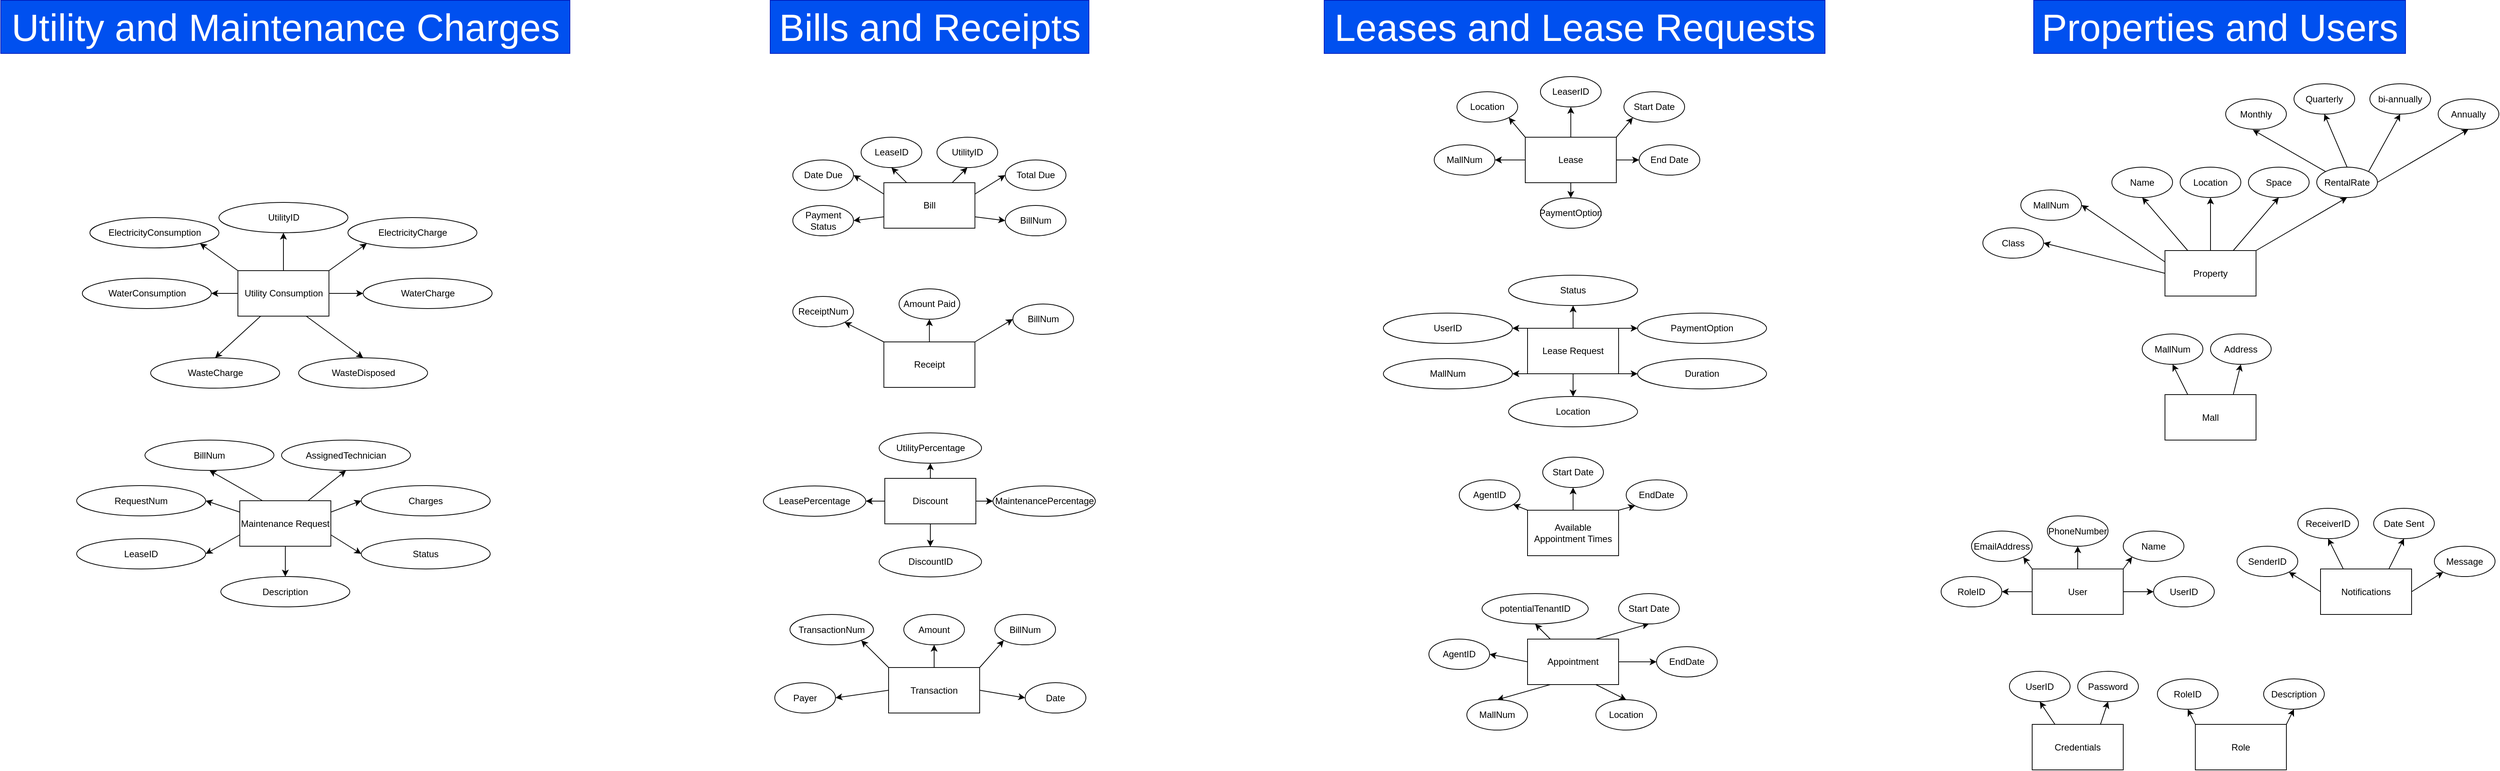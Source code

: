 <mxfile version="21.0.2" type="device"><diagram id="R2lEEEUBdFMjLlhIrx00" name="Page-1"><mxGraphModel dx="2580" dy="484" grid="1" gridSize="10" guides="1" tooltips="1" connect="1" arrows="1" fold="1" page="1" pageScale="1" pageWidth="850" pageHeight="1100" math="0" shadow="0" extFonts="Permanent Marker^https://fonts.googleapis.com/css?family=Permanent+Marker"><root><mxCell id="0"/><mxCell id="1" parent="0"/><mxCell id="6EH58I3_XAjh3CZvvOXK-24" value="" style="edgeStyle=orthogonalEdgeStyle;rounded=0;orthogonalLoop=1;jettySize=auto;html=1;" parent="1" source="6EH58I3_XAjh3CZvvOXK-1" target="6EH58I3_XAjh3CZvvOXK-23" edge="1"><mxGeometry relative="1" as="geometry"/></mxCell><mxCell id="6EH58I3_XAjh3CZvvOXK-26" style="edgeStyle=none;rounded=0;orthogonalLoop=1;jettySize=auto;html=1;exitX=0.25;exitY=0;exitDx=0;exitDy=0;entryX=0.5;entryY=1;entryDx=0;entryDy=0;" parent="1" source="6EH58I3_XAjh3CZvvOXK-1" target="6EH58I3_XAjh3CZvvOXK-27" edge="1"><mxGeometry relative="1" as="geometry"><mxPoint x="1183" y="277.5" as="targetPoint"/></mxGeometry></mxCell><mxCell id="6EH58I3_XAjh3CZvvOXK-28" style="edgeStyle=none;rounded=0;orthogonalLoop=1;jettySize=auto;html=1;exitX=0.75;exitY=0;exitDx=0;exitDy=0;entryX=0.5;entryY=1;entryDx=0;entryDy=0;" parent="1" source="6EH58I3_XAjh3CZvvOXK-1" target="6EH58I3_XAjh3CZvvOXK-29" edge="1"><mxGeometry relative="1" as="geometry"><mxPoint x="1343" y="277.5" as="targetPoint"/></mxGeometry></mxCell><mxCell id="6EH58I3_XAjh3CZvvOXK-30" style="edgeStyle=none;rounded=0;orthogonalLoop=1;jettySize=auto;html=1;exitX=1;exitY=0;exitDx=0;exitDy=0;entryX=0.5;entryY=1;entryDx=0;entryDy=0;" parent="1" source="6EH58I3_XAjh3CZvvOXK-1" target="6EH58I3_XAjh3CZvvOXK-31" edge="1"><mxGeometry relative="1" as="geometry"><mxPoint x="1423" y="287.5" as="targetPoint"/></mxGeometry></mxCell><mxCell id="6EH58I3_XAjh3CZvvOXK-35" style="edgeStyle=none;rounded=0;orthogonalLoop=1;jettySize=auto;html=1;exitX=0;exitY=0.25;exitDx=0;exitDy=0;entryX=1;entryY=0.5;entryDx=0;entryDy=0;" parent="1" source="6EH58I3_XAjh3CZvvOXK-1" target="6EH58I3_XAjh3CZvvOXK-36" edge="1"><mxGeometry relative="1" as="geometry"><mxPoint x="1073" y="327.5" as="targetPoint"/></mxGeometry></mxCell><mxCell id="6EH58I3_XAjh3CZvvOXK-61" style="edgeStyle=none;rounded=0;orthogonalLoop=1;jettySize=auto;html=1;exitX=0;exitY=0.5;exitDx=0;exitDy=0;entryX=1;entryY=0.5;entryDx=0;entryDy=0;" parent="1" source="6EH58I3_XAjh3CZvvOXK-1" target="6EH58I3_XAjh3CZvvOXK-62" edge="1"><mxGeometry relative="1" as="geometry"><mxPoint x="1053" y="377.065" as="targetPoint"/></mxGeometry></mxCell><mxCell id="6EH58I3_XAjh3CZvvOXK-1" value="Property" style="rounded=0;whiteSpace=wrap;html=1;" parent="1" vertex="1"><mxGeometry x="1203" y="347.5" width="120" height="60" as="geometry"/></mxCell><mxCell id="6EH58I3_XAjh3CZvvOXK-51" style="edgeStyle=none;rounded=0;orthogonalLoop=1;jettySize=auto;html=1;exitX=0;exitY=0.5;exitDx=0;exitDy=0;entryX=1;entryY=0.5;entryDx=0;entryDy=0;" parent="1" source="6EH58I3_XAjh3CZvvOXK-2" target="6EH58I3_XAjh3CZvvOXK-50" edge="1"><mxGeometry relative="1" as="geometry"/></mxCell><mxCell id="6EH58I3_XAjh3CZvvOXK-52" style="edgeStyle=none;rounded=0;orthogonalLoop=1;jettySize=auto;html=1;exitX=0;exitY=0;exitDx=0;exitDy=0;entryX=1;entryY=1;entryDx=0;entryDy=0;" parent="1" source="6EH58I3_XAjh3CZvvOXK-2" target="6EH58I3_XAjh3CZvvOXK-46" edge="1"><mxGeometry relative="1" as="geometry"/></mxCell><mxCell id="6EH58I3_XAjh3CZvvOXK-53" style="edgeStyle=none;rounded=0;orthogonalLoop=1;jettySize=auto;html=1;exitX=0.5;exitY=0;exitDx=0;exitDy=0;entryX=0.5;entryY=1;entryDx=0;entryDy=0;" parent="1" source="6EH58I3_XAjh3CZvvOXK-2" target="6EH58I3_XAjh3CZvvOXK-47" edge="1"><mxGeometry relative="1" as="geometry"/></mxCell><mxCell id="6EH58I3_XAjh3CZvvOXK-54" style="edgeStyle=none;rounded=0;orthogonalLoop=1;jettySize=auto;html=1;exitX=1;exitY=0;exitDx=0;exitDy=0;entryX=0;entryY=1;entryDx=0;entryDy=0;" parent="1" source="6EH58I3_XAjh3CZvvOXK-2" target="6EH58I3_XAjh3CZvvOXK-49" edge="1"><mxGeometry relative="1" as="geometry"/></mxCell><mxCell id="6EH58I3_XAjh3CZvvOXK-55" style="edgeStyle=none;rounded=0;orthogonalLoop=1;jettySize=auto;html=1;exitX=1;exitY=0.5;exitDx=0;exitDy=0;entryX=0;entryY=0.5;entryDx=0;entryDy=0;" parent="1" source="6EH58I3_XAjh3CZvvOXK-2" target="6EH58I3_XAjh3CZvvOXK-48" edge="1"><mxGeometry relative="1" as="geometry"/></mxCell><mxCell id="6EH58I3_XAjh3CZvvOXK-2" value="Transaction" style="rounded=0;whiteSpace=wrap;html=1;" parent="1" vertex="1"><mxGeometry x="-479" y="897.5" width="120" height="60" as="geometry"/></mxCell><mxCell id="110" style="edgeStyle=none;html=1;exitX=0.25;exitY=0;exitDx=0;exitDy=0;entryX=0.5;entryY=1;entryDx=0;entryDy=0;" parent="1" source="6EH58I3_XAjh3CZvvOXK-3" target="101" edge="1"><mxGeometry relative="1" as="geometry"/></mxCell><mxCell id="111" style="edgeStyle=none;html=1;exitX=0.75;exitY=0;exitDx=0;exitDy=0;entryX=0.5;entryY=1;entryDx=0;entryDy=0;" parent="1" source="6EH58I3_XAjh3CZvvOXK-3" target="104" edge="1"><mxGeometry relative="1" as="geometry"/></mxCell><mxCell id="112" style="edgeStyle=none;html=1;exitX=1;exitY=0.5;exitDx=0;exitDy=0;entryX=0;entryY=0.5;entryDx=0;entryDy=0;" parent="1" source="6EH58I3_XAjh3CZvvOXK-3" target="105" edge="1"><mxGeometry relative="1" as="geometry"/></mxCell><mxCell id="113" style="edgeStyle=none;html=1;exitX=0.75;exitY=1;exitDx=0;exitDy=0;entryX=0.5;entryY=0;entryDx=0;entryDy=0;" parent="1" source="6EH58I3_XAjh3CZvvOXK-3" target="108" edge="1"><mxGeometry relative="1" as="geometry"/></mxCell><mxCell id="114" style="edgeStyle=none;html=1;exitX=0.25;exitY=1;exitDx=0;exitDy=0;entryX=0.5;entryY=0;entryDx=0;entryDy=0;" parent="1" source="6EH58I3_XAjh3CZvvOXK-3" target="107" edge="1"><mxGeometry relative="1" as="geometry"/></mxCell><mxCell id="115" style="edgeStyle=none;html=1;exitX=0;exitY=0.5;exitDx=0;exitDy=0;entryX=1;entryY=0.5;entryDx=0;entryDy=0;" parent="1" source="6EH58I3_XAjh3CZvvOXK-3" target="99" edge="1"><mxGeometry relative="1" as="geometry"/></mxCell><mxCell id="6EH58I3_XAjh3CZvvOXK-3" value="Appointment" style="rounded=0;whiteSpace=wrap;html=1;" parent="1" vertex="1"><mxGeometry x="363" y="860" width="120" height="60" as="geometry"/></mxCell><mxCell id="163" style="edgeStyle=none;html=1;exitX=0.5;exitY=0;exitDx=0;exitDy=0;entryX=0.5;entryY=1;entryDx=0;entryDy=0;" parent="1" source="6EH58I3_XAjh3CZvvOXK-4" target="160" edge="1"><mxGeometry relative="1" as="geometry"/></mxCell><mxCell id="164" style="edgeStyle=none;html=1;exitX=1;exitY=0;exitDx=0;exitDy=0;entryX=0;entryY=0.5;entryDx=0;entryDy=0;" parent="1" source="6EH58I3_XAjh3CZvvOXK-4" target="158" edge="1"><mxGeometry relative="1" as="geometry"/></mxCell><mxCell id="165" style="edgeStyle=none;html=1;exitX=1;exitY=1;exitDx=0;exitDy=0;entryX=0;entryY=0.5;entryDx=0;entryDy=0;" parent="1" source="6EH58I3_XAjh3CZvvOXK-4" target="159" edge="1"><mxGeometry relative="1" as="geometry"/></mxCell><mxCell id="166" style="edgeStyle=none;html=1;exitX=0;exitY=0;exitDx=0;exitDy=0;entryX=1;entryY=0.5;entryDx=0;entryDy=0;" parent="1" source="6EH58I3_XAjh3CZvvOXK-4" target="155" edge="1"><mxGeometry relative="1" as="geometry"/></mxCell><mxCell id="167" style="edgeStyle=none;html=1;exitX=0;exitY=1;exitDx=0;exitDy=0;entryX=1;entryY=0.5;entryDx=0;entryDy=0;" parent="1" source="6EH58I3_XAjh3CZvvOXK-4" target="156" edge="1"><mxGeometry relative="1" as="geometry"/></mxCell><mxCell id="lEBT6EB-sWjzGuSfx5_Z-167" style="edgeStyle=orthogonalEdgeStyle;rounded=0;orthogonalLoop=1;jettySize=auto;html=1;exitX=0.5;exitY=1;exitDx=0;exitDy=0;entryX=0.5;entryY=0;entryDx=0;entryDy=0;" edge="1" parent="1" source="6EH58I3_XAjh3CZvvOXK-4" target="157"><mxGeometry relative="1" as="geometry"/></mxCell><mxCell id="6EH58I3_XAjh3CZvvOXK-4" value="Lease Request" style="rounded=0;whiteSpace=wrap;html=1;" parent="1" vertex="1"><mxGeometry x="363" y="450" width="120" height="60" as="geometry"/></mxCell><mxCell id="2" style="edgeStyle=none;html=1;exitX=0.25;exitY=0;exitDx=0;exitDy=0;entryX=0.5;entryY=1;entryDx=0;entryDy=0;" parent="1" source="6EH58I3_XAjh3CZvvOXK-5" target="6EH58I3_XAjh3CZvvOXK-58" edge="1"><mxGeometry relative="1" as="geometry"/></mxCell><mxCell id="3" style="edgeStyle=none;html=1;exitX=0.75;exitY=0;exitDx=0;exitDy=0;entryX=0.5;entryY=1;entryDx=0;entryDy=0;" parent="1" source="6EH58I3_XAjh3CZvvOXK-5" target="6EH58I3_XAjh3CZvvOXK-59" edge="1"><mxGeometry relative="1" as="geometry"/></mxCell><mxCell id="4" style="edgeStyle=none;html=1;exitX=1;exitY=0.25;exitDx=0;exitDy=0;entryX=0;entryY=0.5;entryDx=0;entryDy=0;" parent="1" source="6EH58I3_XAjh3CZvvOXK-5" target="6EH58I3_XAjh3CZvvOXK-60" edge="1"><mxGeometry relative="1" as="geometry"/></mxCell><mxCell id="5" style="edgeStyle=none;html=1;exitX=0;exitY=0.75;exitDx=0;exitDy=0;entryX=1;entryY=0.5;entryDx=0;entryDy=0;" parent="1" source="6EH58I3_XAjh3CZvvOXK-5" target="6EH58I3_XAjh3CZvvOXK-63" edge="1"><mxGeometry relative="1" as="geometry"/></mxCell><mxCell id="6" style="edgeStyle=none;html=1;exitX=0;exitY=0.25;exitDx=0;exitDy=0;entryX=1;entryY=0.5;entryDx=0;entryDy=0;" parent="1" source="6EH58I3_XAjh3CZvvOXK-5" target="6EH58I3_XAjh3CZvvOXK-56" edge="1"><mxGeometry relative="1" as="geometry"/></mxCell><mxCell id="8" style="edgeStyle=none;html=1;exitX=1;exitY=0.75;exitDx=0;exitDy=0;entryX=0;entryY=0.5;entryDx=0;entryDy=0;" parent="1" source="6EH58I3_XAjh3CZvvOXK-5" target="7" edge="1"><mxGeometry relative="1" as="geometry"/></mxCell><mxCell id="6EH58I3_XAjh3CZvvOXK-5" value="Bill" style="rounded=0;whiteSpace=wrap;html=1;" parent="1" vertex="1"><mxGeometry x="-485.25" y="258" width="120" height="60" as="geometry"/></mxCell><mxCell id="9" style="edgeStyle=none;html=1;exitX=0;exitY=0;exitDx=0;exitDy=0;entryX=1;entryY=1;entryDx=0;entryDy=0;" parent="1" source="6EH58I3_XAjh3CZvvOXK-6" target="10" edge="1"><mxGeometry relative="1" as="geometry"><mxPoint x="-525.25" y="438" as="targetPoint"/></mxGeometry></mxCell><mxCell id="11" style="edgeStyle=none;html=1;exitX=1;exitY=0;exitDx=0;exitDy=0;entryX=0;entryY=0.5;entryDx=0;entryDy=0;" parent="1" source="6EH58I3_XAjh3CZvvOXK-6" target="12" edge="1"><mxGeometry relative="1" as="geometry"><mxPoint x="-325.25" y="438" as="targetPoint"/></mxGeometry></mxCell><mxCell id="14" style="edgeStyle=none;html=1;exitX=0.5;exitY=0;exitDx=0;exitDy=0;entryX=0.5;entryY=1;entryDx=0;entryDy=0;" parent="1" source="6EH58I3_XAjh3CZvvOXK-6" target="13" edge="1"><mxGeometry relative="1" as="geometry"/></mxCell><mxCell id="6EH58I3_XAjh3CZvvOXK-6" value="Receipt" style="rounded=0;whiteSpace=wrap;html=1;" parent="1" vertex="1"><mxGeometry x="-485.25" y="468" width="120" height="60" as="geometry"/></mxCell><mxCell id="78" style="edgeStyle=none;html=1;exitX=0.5;exitY=0;exitDx=0;exitDy=0;entryX=0.5;entryY=1;entryDx=0;entryDy=0;" parent="1" source="6EH58I3_XAjh3CZvvOXK-7" target="71" edge="1"><mxGeometry relative="1" as="geometry"/></mxCell><mxCell id="79" style="edgeStyle=none;html=1;exitX=1;exitY=0;exitDx=0;exitDy=0;entryX=0;entryY=1;entryDx=0;entryDy=0;" parent="1" source="6EH58I3_XAjh3CZvvOXK-7" target="76" edge="1"><mxGeometry relative="1" as="geometry"/></mxCell><mxCell id="80" style="edgeStyle=none;html=1;exitX=1;exitY=0.5;exitDx=0;exitDy=0;entryX=0;entryY=0.5;entryDx=0;entryDy=0;" parent="1" source="6EH58I3_XAjh3CZvvOXK-7" target="77" edge="1"><mxGeometry relative="1" as="geometry"/></mxCell><mxCell id="81" style="edgeStyle=none;html=1;exitX=0;exitY=0.5;exitDx=0;exitDy=0;entryX=1;entryY=0.5;entryDx=0;entryDy=0;" parent="1" source="6EH58I3_XAjh3CZvvOXK-7" target="73" edge="1"><mxGeometry relative="1" as="geometry"/></mxCell><mxCell id="82" style="edgeStyle=none;html=1;exitX=0;exitY=0;exitDx=0;exitDy=0;entryX=1;entryY=1;entryDx=0;entryDy=0;" parent="1" source="6EH58I3_XAjh3CZvvOXK-7" target="74" edge="1"><mxGeometry relative="1" as="geometry"/></mxCell><mxCell id="118" style="edgeStyle=none;html=1;exitX=0.5;exitY=1;exitDx=0;exitDy=0;entryX=0.5;entryY=0;entryDx=0;entryDy=0;" parent="1" source="6EH58I3_XAjh3CZvvOXK-7" target="117" edge="1"><mxGeometry relative="1" as="geometry"/></mxCell><mxCell id="6EH58I3_XAjh3CZvvOXK-7" value="Lease" style="rounded=0;whiteSpace=wrap;html=1;" parent="1" vertex="1"><mxGeometry x="360" y="198" width="120" height="60" as="geometry"/></mxCell><mxCell id="87" style="edgeStyle=none;html=1;exitX=0.75;exitY=0;exitDx=0;exitDy=0;entryX=0.5;entryY=1;entryDx=0;entryDy=0;" parent="1" source="6EH58I3_XAjh3CZvvOXK-8" target="85" edge="1"><mxGeometry relative="1" as="geometry"/></mxCell><mxCell id="88" style="edgeStyle=none;html=1;exitX=0.25;exitY=0;exitDx=0;exitDy=0;entryX=0.5;entryY=1;entryDx=0;entryDy=0;" parent="1" source="6EH58I3_XAjh3CZvvOXK-8" target="84" edge="1"><mxGeometry relative="1" as="geometry"/></mxCell><mxCell id="89" style="edgeStyle=none;html=1;exitX=0;exitY=0.5;exitDx=0;exitDy=0;entryX=1;entryY=1;entryDx=0;entryDy=0;" parent="1" source="6EH58I3_XAjh3CZvvOXK-8" target="83" edge="1"><mxGeometry relative="1" as="geometry"/></mxCell><mxCell id="90" style="edgeStyle=none;html=1;exitX=1;exitY=0.5;exitDx=0;exitDy=0;entryX=0;entryY=1;entryDx=0;entryDy=0;" parent="1" source="6EH58I3_XAjh3CZvvOXK-8" target="86" edge="1"><mxGeometry relative="1" as="geometry"/></mxCell><mxCell id="6EH58I3_XAjh3CZvvOXK-8" value="Notifications" style="rounded=0;whiteSpace=wrap;html=1;" parent="1" vertex="1"><mxGeometry x="1408" y="767.5" width="120" height="60" as="geometry"/></mxCell><mxCell id="58" style="edgeStyle=none;html=1;exitX=0.5;exitY=0;exitDx=0;exitDy=0;entryX=0.5;entryY=1;entryDx=0;entryDy=0;" parent="1" source="6EH58I3_XAjh3CZvvOXK-10" target="54" edge="1"><mxGeometry relative="1" as="geometry"/></mxCell><mxCell id="59" style="edgeStyle=none;html=1;exitX=0;exitY=0.5;exitDx=0;exitDy=0;entryX=1;entryY=0.5;entryDx=0;entryDy=0;" parent="1" source="6EH58I3_XAjh3CZvvOXK-10" target="53" edge="1"><mxGeometry relative="1" as="geometry"/></mxCell><mxCell id="60" style="edgeStyle=none;html=1;exitX=1;exitY=0.5;exitDx=0;exitDy=0;entryX=0;entryY=0.5;entryDx=0;entryDy=0;" parent="1" source="6EH58I3_XAjh3CZvvOXK-10" target="57" edge="1"><mxGeometry relative="1" as="geometry"/></mxCell><mxCell id="64" style="edgeStyle=none;html=1;exitX=0.5;exitY=1;exitDx=0;exitDy=0;entryX=0.5;entryY=0;entryDx=0;entryDy=0;" parent="1" source="6EH58I3_XAjh3CZvvOXK-10" target="63" edge="1"><mxGeometry relative="1" as="geometry"/></mxCell><mxCell id="6EH58I3_XAjh3CZvvOXK-10" value="Discount" style="rounded=0;whiteSpace=wrap;html=1;" parent="1" vertex="1"><mxGeometry x="-484" y="648" width="120" height="60" as="geometry"/></mxCell><mxCell id="129" style="edgeStyle=none;html=1;exitX=1;exitY=0;exitDx=0;exitDy=0;entryX=0;entryY=1;entryDx=0;entryDy=0;" parent="1" source="6EH58I3_XAjh3CZvvOXK-12" target="121" edge="1"><mxGeometry relative="1" as="geometry"/></mxCell><mxCell id="130" style="edgeStyle=none;html=1;exitX=0.5;exitY=0;exitDx=0;exitDy=0;entryX=0.5;entryY=1;entryDx=0;entryDy=0;" parent="1" source="6EH58I3_XAjh3CZvvOXK-12" target="126" edge="1"><mxGeometry relative="1" as="geometry"/></mxCell><mxCell id="131" style="edgeStyle=none;html=1;exitX=0;exitY=0;exitDx=0;exitDy=0;entryX=1;entryY=1;entryDx=0;entryDy=0;" parent="1" source="6EH58I3_XAjh3CZvvOXK-12" target="119" edge="1"><mxGeometry relative="1" as="geometry"/></mxCell><mxCell id="132" style="edgeStyle=none;html=1;exitX=0;exitY=0.5;exitDx=0;exitDy=0;entryX=1;entryY=0.5;entryDx=0;entryDy=0;" parent="1" source="6EH58I3_XAjh3CZvvOXK-12" target="122" edge="1"><mxGeometry relative="1" as="geometry"/></mxCell><mxCell id="133" style="edgeStyle=none;html=1;exitX=1;exitY=0.5;exitDx=0;exitDy=0;entryX=0;entryY=0.5;entryDx=0;entryDy=0;" parent="1" source="6EH58I3_XAjh3CZvvOXK-12" target="123" edge="1"><mxGeometry relative="1" as="geometry"/></mxCell><mxCell id="136" style="edgeStyle=none;html=1;exitX=0.75;exitY=1;exitDx=0;exitDy=0;entryX=0.5;entryY=0;entryDx=0;entryDy=0;" parent="1" source="6EH58I3_XAjh3CZvvOXK-12" target="124" edge="1"><mxGeometry relative="1" as="geometry"><mxPoint x="-1271.5" y="489" as="targetPoint"/></mxGeometry></mxCell><mxCell id="137" style="edgeStyle=none;html=1;exitX=0.25;exitY=1;exitDx=0;exitDy=0;entryX=0.5;entryY=0;entryDx=0;entryDy=0;" parent="1" source="6EH58I3_XAjh3CZvvOXK-12" target="125" edge="1"><mxGeometry relative="1" as="geometry"/></mxCell><mxCell id="6EH58I3_XAjh3CZvvOXK-12" value="Utility Consumption" style="rounded=0;whiteSpace=wrap;html=1;" parent="1" vertex="1"><mxGeometry x="-1336.5" y="374" width="120" height="60" as="geometry"/></mxCell><mxCell id="146" style="edgeStyle=none;html=1;exitX=0.75;exitY=0;exitDx=0;exitDy=0;entryX=0.5;entryY=1;entryDx=0;entryDy=0;" parent="1" source="6EH58I3_XAjh3CZvvOXK-20" target="143" edge="1"><mxGeometry relative="1" as="geometry"/></mxCell><mxCell id="147" style="edgeStyle=none;html=1;exitX=0.25;exitY=0;exitDx=0;exitDy=0;entryX=0.5;entryY=1;entryDx=0;entryDy=0;" parent="1" source="6EH58I3_XAjh3CZvvOXK-20" target="134" edge="1"><mxGeometry relative="1" as="geometry"/></mxCell><mxCell id="148" style="edgeStyle=none;html=1;exitX=0;exitY=0.25;exitDx=0;exitDy=0;entryX=1;entryY=0.5;entryDx=0;entryDy=0;" parent="1" source="6EH58I3_XAjh3CZvvOXK-20" target="135" edge="1"><mxGeometry relative="1" as="geometry"/></mxCell><mxCell id="149" style="edgeStyle=none;html=1;exitX=0;exitY=0.75;exitDx=0;exitDy=0;entryX=1;entryY=0.5;entryDx=0;entryDy=0;" parent="1" source="6EH58I3_XAjh3CZvvOXK-20" target="139" edge="1"><mxGeometry relative="1" as="geometry"/></mxCell><mxCell id="150" style="edgeStyle=none;html=1;exitX=1;exitY=0.25;exitDx=0;exitDy=0;entryX=0;entryY=0.5;entryDx=0;entryDy=0;" parent="1" source="6EH58I3_XAjh3CZvvOXK-20" target="144" edge="1"><mxGeometry relative="1" as="geometry"/></mxCell><mxCell id="151" style="edgeStyle=none;html=1;exitX=1;exitY=0.75;exitDx=0;exitDy=0;entryX=0;entryY=0.5;entryDx=0;entryDy=0;" parent="1" source="6EH58I3_XAjh3CZvvOXK-20" target="142" edge="1"><mxGeometry relative="1" as="geometry"/></mxCell><mxCell id="152" style="edgeStyle=none;html=1;exitX=0.5;exitY=1;exitDx=0;exitDy=0;entryX=0.5;entryY=0;entryDx=0;entryDy=0;" parent="1" source="6EH58I3_XAjh3CZvvOXK-20" target="141" edge="1"><mxGeometry relative="1" as="geometry"/></mxCell><mxCell id="6EH58I3_XAjh3CZvvOXK-20" value="Maintenance Request" style="rounded=0;whiteSpace=wrap;html=1;" parent="1" vertex="1"><mxGeometry x="-1334" y="677.5" width="120" height="60" as="geometry"/></mxCell><mxCell id="17" style="edgeStyle=none;html=1;exitX=0.25;exitY=0;exitDx=0;exitDy=0;entryX=0.5;entryY=1;entryDx=0;entryDy=0;" parent="1" source="6EH58I3_XAjh3CZvvOXK-22" target="15" edge="1"><mxGeometry relative="1" as="geometry"/></mxCell><mxCell id="18" style="edgeStyle=none;html=1;exitX=0.75;exitY=0;exitDx=0;exitDy=0;entryX=0.5;entryY=1;entryDx=0;entryDy=0;" parent="1" source="6EH58I3_XAjh3CZvvOXK-22" target="16" edge="1"><mxGeometry relative="1" as="geometry"/></mxCell><mxCell id="6EH58I3_XAjh3CZvvOXK-22" value="Mall" style="whiteSpace=wrap;html=1;" parent="1" vertex="1"><mxGeometry x="1203" y="537.5" width="120" height="60" as="geometry"/></mxCell><mxCell id="6EH58I3_XAjh3CZvvOXK-23" value="Location" style="ellipse;whiteSpace=wrap;html=1;rounded=0;" parent="1" vertex="1"><mxGeometry x="1223" y="237.5" width="80" height="40" as="geometry"/></mxCell><mxCell id="6EH58I3_XAjh3CZvvOXK-27" value="Name" style="ellipse;whiteSpace=wrap;html=1;rounded=0;" parent="1" vertex="1"><mxGeometry x="1133" y="237.5" width="80" height="40" as="geometry"/></mxCell><mxCell id="6EH58I3_XAjh3CZvvOXK-29" value="Space" style="ellipse;whiteSpace=wrap;html=1;rounded=0;" parent="1" vertex="1"><mxGeometry x="1313" y="237.5" width="80" height="40" as="geometry"/></mxCell><mxCell id="6EH58I3_XAjh3CZvvOXK-37" style="edgeStyle=none;rounded=0;orthogonalLoop=1;jettySize=auto;html=1;exitX=0;exitY=0;exitDx=0;exitDy=0;entryX=0.447;entryY=1.02;entryDx=0;entryDy=0;entryPerimeter=0;" parent="1" source="6EH58I3_XAjh3CZvvOXK-31" target="6EH58I3_XAjh3CZvvOXK-38" edge="1"><mxGeometry relative="1" as="geometry"><mxPoint x="1373" y="187.5" as="targetPoint"/></mxGeometry></mxCell><mxCell id="6EH58I3_XAjh3CZvvOXK-39" style="edgeStyle=none;rounded=0;orthogonalLoop=1;jettySize=auto;html=1;exitX=0.5;exitY=0;exitDx=0;exitDy=0;entryX=0.5;entryY=1;entryDx=0;entryDy=0;" parent="1" source="6EH58I3_XAjh3CZvvOXK-31" target="6EH58I3_XAjh3CZvvOXK-40" edge="1"><mxGeometry relative="1" as="geometry"><mxPoint x="1443.037" y="177.5" as="targetPoint"/></mxGeometry></mxCell><mxCell id="6EH58I3_XAjh3CZvvOXK-41" style="edgeStyle=none;rounded=0;orthogonalLoop=1;jettySize=auto;html=1;exitX=1;exitY=0;exitDx=0;exitDy=0;entryX=0.5;entryY=1;entryDx=0;entryDy=0;" parent="1" source="6EH58I3_XAjh3CZvvOXK-31" target="6EH58I3_XAjh3CZvvOXK-43" edge="1"><mxGeometry relative="1" as="geometry"><mxPoint x="1523" y="177.5" as="targetPoint"/></mxGeometry></mxCell><mxCell id="6EH58I3_XAjh3CZvvOXK-45" style="edgeStyle=none;rounded=0;orthogonalLoop=1;jettySize=auto;html=1;exitX=1;exitY=0.5;exitDx=0;exitDy=0;entryX=0.5;entryY=1;entryDx=0;entryDy=0;" parent="1" source="6EH58I3_XAjh3CZvvOXK-31" target="6EH58I3_XAjh3CZvvOXK-44" edge="1"><mxGeometry relative="1" as="geometry"/></mxCell><mxCell id="6EH58I3_XAjh3CZvvOXK-31" value="RentalRate" style="ellipse;whiteSpace=wrap;html=1;rounded=0;" parent="1" vertex="1"><mxGeometry x="1403" y="237.5" width="80" height="40" as="geometry"/></mxCell><mxCell id="6EH58I3_XAjh3CZvvOXK-36" value="MallNum" style="ellipse;whiteSpace=wrap;html=1;rounded=0;" parent="1" vertex="1"><mxGeometry x="1013" y="267.5" width="80" height="40" as="geometry"/></mxCell><mxCell id="6EH58I3_XAjh3CZvvOXK-38" value="Monthly" style="ellipse;whiteSpace=wrap;html=1;rounded=0;" parent="1" vertex="1"><mxGeometry x="1283" y="147.5" width="80" height="40" as="geometry"/></mxCell><mxCell id="6EH58I3_XAjh3CZvvOXK-40" value="Quarterly" style="ellipse;whiteSpace=wrap;html=1;rounded=0;" parent="1" vertex="1"><mxGeometry x="1373" y="127.5" width="80" height="40" as="geometry"/></mxCell><mxCell id="6EH58I3_XAjh3CZvvOXK-43" value="bi-annually" style="ellipse;whiteSpace=wrap;html=1;rounded=0;" parent="1" vertex="1"><mxGeometry x="1473" y="127.5" width="80" height="40" as="geometry"/></mxCell><mxCell id="6EH58I3_XAjh3CZvvOXK-44" value="Annually" style="ellipse;whiteSpace=wrap;html=1;rounded=0;" parent="1" vertex="1"><mxGeometry x="1563" y="147.5" width="80" height="40" as="geometry"/></mxCell><mxCell id="6EH58I3_XAjh3CZvvOXK-46" value="TransactionNum" style="ellipse;whiteSpace=wrap;html=1;rounded=0;" parent="1" vertex="1"><mxGeometry x="-609" y="827.5" width="110" height="40" as="geometry"/></mxCell><mxCell id="6EH58I3_XAjh3CZvvOXK-47" value="Amount" style="ellipse;whiteSpace=wrap;html=1;rounded=0;" parent="1" vertex="1"><mxGeometry x="-459" y="827.5" width="80" height="40" as="geometry"/></mxCell><mxCell id="6EH58I3_XAjh3CZvvOXK-48" value="Date" style="ellipse;whiteSpace=wrap;html=1;rounded=0;" parent="1" vertex="1"><mxGeometry x="-299" y="917.5" width="80" height="40" as="geometry"/></mxCell><mxCell id="6EH58I3_XAjh3CZvvOXK-49" value="BillNum" style="ellipse;whiteSpace=wrap;html=1;rounded=0;" parent="1" vertex="1"><mxGeometry x="-339" y="827.5" width="80" height="40" as="geometry"/></mxCell><mxCell id="6EH58I3_XAjh3CZvvOXK-50" value="Payer" style="ellipse;whiteSpace=wrap;html=1;rounded=0;" parent="1" vertex="1"><mxGeometry x="-629" y="917.5" width="80" height="40" as="geometry"/></mxCell><mxCell id="6EH58I3_XAjh3CZvvOXK-56" value="Date Due" style="ellipse;whiteSpace=wrap;html=1;rounded=0;" parent="1" vertex="1"><mxGeometry x="-605.25" y="228" width="80" height="40" as="geometry"/></mxCell><mxCell id="6EH58I3_XAjh3CZvvOXK-58" value="LeaseID" style="ellipse;whiteSpace=wrap;html=1;rounded=0;" parent="1" vertex="1"><mxGeometry x="-515.25" y="198" width="80" height="40" as="geometry"/></mxCell><mxCell id="6EH58I3_XAjh3CZvvOXK-59" value="UtilityID" style="ellipse;whiteSpace=wrap;html=1;rounded=0;" parent="1" vertex="1"><mxGeometry x="-415.25" y="198" width="80" height="40" as="geometry"/></mxCell><mxCell id="6EH58I3_XAjh3CZvvOXK-60" value="Total Due" style="ellipse;whiteSpace=wrap;html=1;rounded=0;" parent="1" vertex="1"><mxGeometry x="-325.25" y="228" width="80" height="40" as="geometry"/></mxCell><mxCell id="6EH58I3_XAjh3CZvvOXK-62" value="Class" style="ellipse;whiteSpace=wrap;html=1;rounded=0;" parent="1" vertex="1"><mxGeometry x="963" y="317.5" width="80" height="40" as="geometry"/></mxCell><mxCell id="6EH58I3_XAjh3CZvvOXK-63" value="Payment Status" style="ellipse;whiteSpace=wrap;html=1;rounded=0;" parent="1" vertex="1"><mxGeometry x="-605.25" y="288" width="80" height="40" as="geometry"/></mxCell><mxCell id="7" value="BillNum" style="ellipse;whiteSpace=wrap;html=1;rounded=0;" parent="1" vertex="1"><mxGeometry x="-325.25" y="288" width="80" height="40" as="geometry"/></mxCell><mxCell id="10" value="ReceiptNum" style="ellipse;whiteSpace=wrap;html=1;rounded=0;" parent="1" vertex="1"><mxGeometry x="-605.25" y="408" width="80" height="40" as="geometry"/></mxCell><mxCell id="12" value="BillNum" style="ellipse;whiteSpace=wrap;html=1;rounded=0;" parent="1" vertex="1"><mxGeometry x="-315.25" y="418" width="80" height="40" as="geometry"/></mxCell><mxCell id="13" value="Amount Paid" style="ellipse;whiteSpace=wrap;html=1;rounded=0;" parent="1" vertex="1"><mxGeometry x="-465.25" y="398" width="80" height="40" as="geometry"/></mxCell><mxCell id="15" value="MallNum" style="ellipse;whiteSpace=wrap;html=1;rounded=0;" parent="1" vertex="1"><mxGeometry x="1173" y="457.5" width="80" height="40" as="geometry"/></mxCell><mxCell id="16" value="Address" style="ellipse;whiteSpace=wrap;html=1;rounded=0;" parent="1" vertex="1"><mxGeometry x="1263" y="457.5" width="80" height="40" as="geometry"/></mxCell><mxCell id="95" style="edgeStyle=none;html=1;exitX=0.5;exitY=0;exitDx=0;exitDy=0;entryX=0.5;entryY=1;entryDx=0;entryDy=0;" parent="1" source="19" target="92" edge="1"><mxGeometry relative="1" as="geometry"/></mxCell><mxCell id="96" value="" style="edgeStyle=none;html=1;exitX=0;exitY=0;exitDx=0;exitDy=0;" parent="1" source="19" target="91" edge="1"><mxGeometry relative="1" as="geometry"/></mxCell><mxCell id="97" style="edgeStyle=none;html=1;entryX=0;entryY=1;entryDx=0;entryDy=0;exitX=1;exitY=0;exitDx=0;exitDy=0;" parent="1" source="19" target="94" edge="1"><mxGeometry relative="1" as="geometry"><mxPoint x="473" y="670" as="sourcePoint"/></mxGeometry></mxCell><mxCell id="19" value="Available Appointment Times" style="whiteSpace=wrap;html=1;" parent="1" vertex="1"><mxGeometry x="363" y="690" width="120" height="60" as="geometry"/></mxCell><mxCell id="51" style="edgeStyle=none;html=1;exitX=1;exitY=0;exitDx=0;exitDy=0;entryX=0.5;entryY=1;entryDx=0;entryDy=0;" parent="1" source="20" target="50" edge="1"><mxGeometry relative="1" as="geometry"/></mxCell><mxCell id="52" style="edgeStyle=none;html=1;exitX=0;exitY=0;exitDx=0;exitDy=0;entryX=0.5;entryY=1;entryDx=0;entryDy=0;" parent="1" source="20" target="49" edge="1"><mxGeometry relative="1" as="geometry"/></mxCell><mxCell id="20" value="Role" style="whiteSpace=wrap;html=1;" parent="1" vertex="1"><mxGeometry x="1243" y="972.5" width="120" height="60" as="geometry"/></mxCell><mxCell id="42" style="edgeStyle=none;html=1;exitX=0.5;exitY=0;exitDx=0;exitDy=0;entryX=0.5;entryY=1;entryDx=0;entryDy=0;" parent="1" source="29" target="35" edge="1"><mxGeometry relative="1" as="geometry"/></mxCell><mxCell id="43" style="edgeStyle=none;html=1;exitX=1;exitY=0;exitDx=0;exitDy=0;entryX=0;entryY=1;entryDx=0;entryDy=0;" parent="1" source="29" target="36" edge="1"><mxGeometry relative="1" as="geometry"/></mxCell><mxCell id="46" style="edgeStyle=none;html=1;exitX=0;exitY=0.5;exitDx=0;exitDy=0;entryX=1;entryY=0.5;entryDx=0;entryDy=0;" parent="1" source="29" target="33" edge="1"><mxGeometry relative="1" as="geometry"/></mxCell><mxCell id="47" style="edgeStyle=none;html=1;exitX=0;exitY=0;exitDx=0;exitDy=0;entryX=1;entryY=1;entryDx=0;entryDy=0;" parent="1" source="29" target="34" edge="1"><mxGeometry relative="1" as="geometry"/></mxCell><mxCell id="69" style="edgeStyle=none;html=1;exitX=1;exitY=0.5;exitDx=0;exitDy=0;entryX=0;entryY=0.5;entryDx=0;entryDy=0;" parent="1" source="29" target="70" edge="1"><mxGeometry relative="1" as="geometry"><mxPoint x="1188" y="797.25" as="targetPoint"/></mxGeometry></mxCell><mxCell id="29" value="User" style="whiteSpace=wrap;html=1;" parent="1" vertex="1"><mxGeometry x="1028" y="767.5" width="120" height="60" as="geometry"/></mxCell><mxCell id="33" value="RoleID" style="ellipse;whiteSpace=wrap;html=1;rounded=0;" parent="1" vertex="1"><mxGeometry x="908" y="777.5" width="80" height="40" as="geometry"/></mxCell><mxCell id="34" value="EmailAddress" style="ellipse;whiteSpace=wrap;html=1;rounded=0;" parent="1" vertex="1"><mxGeometry x="948" y="717.5" width="80" height="40" as="geometry"/></mxCell><mxCell id="35" value="PhoneNumber" style="ellipse;whiteSpace=wrap;html=1;rounded=0;" parent="1" vertex="1"><mxGeometry x="1048" y="697.5" width="80" height="40" as="geometry"/></mxCell><mxCell id="36" value="Name" style="ellipse;whiteSpace=wrap;html=1;rounded=0;" parent="1" vertex="1"><mxGeometry x="1148" y="717.5" width="80" height="40" as="geometry"/></mxCell><mxCell id="37" value="Password" style="ellipse;whiteSpace=wrap;html=1;rounded=0;" parent="1" vertex="1"><mxGeometry x="1088" y="902.5" width="80" height="40" as="geometry"/></mxCell><mxCell id="38" value="UserID" style="ellipse;whiteSpace=wrap;html=1;rounded=0;" parent="1" vertex="1"><mxGeometry x="998" y="902.5" width="80" height="40" as="geometry"/></mxCell><mxCell id="49" value="RoleID" style="ellipse;whiteSpace=wrap;html=1;rounded=0;" parent="1" vertex="1"><mxGeometry x="1193" y="912.5" width="80" height="40" as="geometry"/></mxCell><mxCell id="50" value="Description" style="ellipse;whiteSpace=wrap;html=1;rounded=0;" parent="1" vertex="1"><mxGeometry x="1333" y="912.5" width="80" height="40" as="geometry"/></mxCell><mxCell id="53" value="LeasePercentage" style="ellipse;whiteSpace=wrap;html=1;rounded=0;" parent="1" vertex="1"><mxGeometry x="-644" y="658" width="135" height="40" as="geometry"/></mxCell><mxCell id="54" value="UtilityPercentage" style="ellipse;whiteSpace=wrap;html=1;rounded=0;" parent="1" vertex="1"><mxGeometry x="-491.5" y="588" width="135" height="40" as="geometry"/></mxCell><mxCell id="57" value="MaintenancePercentage" style="ellipse;whiteSpace=wrap;html=1;rounded=0;" parent="1" vertex="1"><mxGeometry x="-341.5" y="658" width="135" height="40" as="geometry"/></mxCell><mxCell id="63" value="DiscountID" style="ellipse;whiteSpace=wrap;html=1;rounded=0;" parent="1" vertex="1"><mxGeometry x="-491.5" y="738" width="135" height="40" as="geometry"/></mxCell><mxCell id="67" style="edgeStyle=none;html=1;exitX=0.25;exitY=0;exitDx=0;exitDy=0;entryX=0.5;entryY=1;entryDx=0;entryDy=0;" parent="1" source="66" target="38" edge="1"><mxGeometry relative="1" as="geometry"/></mxCell><mxCell id="68" style="edgeStyle=none;html=1;exitX=0.75;exitY=0;exitDx=0;exitDy=0;entryX=0.5;entryY=1;entryDx=0;entryDy=0;" parent="1" source="66" target="37" edge="1"><mxGeometry relative="1" as="geometry"/></mxCell><mxCell id="66" value="Credentials" style="whiteSpace=wrap;html=1;" parent="1" vertex="1"><mxGeometry x="1028" y="972.5" width="120" height="60" as="geometry"/></mxCell><mxCell id="70" value="UserID" style="ellipse;whiteSpace=wrap;html=1;rounded=0;" parent="1" vertex="1"><mxGeometry x="1188" y="777.5" width="80" height="40" as="geometry"/></mxCell><mxCell id="71" value="LeaserID" style="ellipse;whiteSpace=wrap;html=1;rounded=0;" parent="1" vertex="1"><mxGeometry x="380" y="118" width="80" height="40" as="geometry"/></mxCell><mxCell id="73" value="MallNum" style="ellipse;whiteSpace=wrap;html=1;rounded=0;" parent="1" vertex="1"><mxGeometry x="240" y="208" width="80" height="40" as="geometry"/></mxCell><mxCell id="74" value="Location" style="ellipse;whiteSpace=wrap;html=1;rounded=0;" parent="1" vertex="1"><mxGeometry x="270" y="138" width="80" height="40" as="geometry"/></mxCell><mxCell id="76" value="Start Date" style="ellipse;whiteSpace=wrap;html=1;rounded=0;" parent="1" vertex="1"><mxGeometry x="490" y="138" width="80" height="40" as="geometry"/></mxCell><mxCell id="77" value="End Date" style="ellipse;whiteSpace=wrap;html=1;rounded=0;" parent="1" vertex="1"><mxGeometry x="510" y="208" width="80" height="40" as="geometry"/></mxCell><mxCell id="83" value="SenderID" style="ellipse;whiteSpace=wrap;html=1;rounded=0;" parent="1" vertex="1"><mxGeometry x="1298" y="737.5" width="80" height="40" as="geometry"/></mxCell><mxCell id="84" value="ReceiverID" style="ellipse;whiteSpace=wrap;html=1;rounded=0;" parent="1" vertex="1"><mxGeometry x="1378" y="687.5" width="80" height="40" as="geometry"/></mxCell><mxCell id="85" value="Date Sent" style="ellipse;whiteSpace=wrap;html=1;rounded=0;" parent="1" vertex="1"><mxGeometry x="1478" y="687.5" width="80" height="40" as="geometry"/></mxCell><mxCell id="86" value="Message" style="ellipse;whiteSpace=wrap;html=1;rounded=0;" parent="1" vertex="1"><mxGeometry x="1558" y="737.5" width="80" height="40" as="geometry"/></mxCell><mxCell id="91" value="AgentID" style="ellipse;whiteSpace=wrap;html=1;rounded=0;" parent="1" vertex="1"><mxGeometry x="273" y="650" width="80" height="40" as="geometry"/></mxCell><mxCell id="92" value="Start Date" style="ellipse;whiteSpace=wrap;html=1;rounded=0;" parent="1" vertex="1"><mxGeometry x="383" y="620" width="80" height="40" as="geometry"/></mxCell><mxCell id="94" value="EndDate" style="ellipse;whiteSpace=wrap;html=1;rounded=0;" parent="1" vertex="1"><mxGeometry x="493" y="650" width="80" height="40" as="geometry"/></mxCell><mxCell id="99" value="AgentID" style="ellipse;whiteSpace=wrap;html=1;rounded=0;" parent="1" vertex="1"><mxGeometry x="233" y="860" width="80" height="40" as="geometry"/></mxCell><mxCell id="101" value="potentialTenantID" style="ellipse;whiteSpace=wrap;html=1;rounded=0;" parent="1" vertex="1"><mxGeometry x="303" y="800" width="140" height="40" as="geometry"/></mxCell><mxCell id="104" value="Start Date" style="ellipse;whiteSpace=wrap;html=1;rounded=0;" parent="1" vertex="1"><mxGeometry x="483" y="800" width="80" height="40" as="geometry"/></mxCell><mxCell id="105" value="EndDate" style="ellipse;whiteSpace=wrap;html=1;rounded=0;" parent="1" vertex="1"><mxGeometry x="533" y="870" width="80" height="40" as="geometry"/></mxCell><mxCell id="107" value="MallNum" style="ellipse;whiteSpace=wrap;html=1;rounded=0;" parent="1" vertex="1"><mxGeometry x="283" y="940" width="80" height="40" as="geometry"/></mxCell><mxCell id="108" value="Location" style="ellipse;whiteSpace=wrap;html=1;rounded=0;" parent="1" vertex="1"><mxGeometry x="453" y="940" width="80" height="40" as="geometry"/></mxCell><mxCell id="117" value="PaymentOption" style="ellipse;whiteSpace=wrap;html=1;rounded=0;" parent="1" vertex="1"><mxGeometry x="380" y="278" width="80" height="40" as="geometry"/></mxCell><mxCell id="119" value="ElectricityConsumption" style="ellipse;whiteSpace=wrap;html=1;rounded=0;" parent="1" vertex="1"><mxGeometry x="-1531.5" y="304" width="170" height="40" as="geometry"/></mxCell><mxCell id="121" value="ElectricityCharge" style="ellipse;whiteSpace=wrap;html=1;rounded=0;" parent="1" vertex="1"><mxGeometry x="-1191.5" y="304" width="170" height="40" as="geometry"/></mxCell><mxCell id="122" value="WaterConsumption" style="ellipse;whiteSpace=wrap;html=1;rounded=0;" parent="1" vertex="1"><mxGeometry x="-1541.5" y="384" width="170" height="40" as="geometry"/></mxCell><mxCell id="123" value="WaterCharge" style="ellipse;whiteSpace=wrap;html=1;rounded=0;" parent="1" vertex="1"><mxGeometry x="-1171.5" y="384" width="170" height="40" as="geometry"/></mxCell><mxCell id="124" value="WasteDisposed" style="ellipse;whiteSpace=wrap;html=1;rounded=0;" parent="1" vertex="1"><mxGeometry x="-1256.5" y="489" width="170" height="40" as="geometry"/></mxCell><mxCell id="125" value="WasteCharge" style="ellipse;whiteSpace=wrap;html=1;rounded=0;" parent="1" vertex="1"><mxGeometry x="-1451.5" y="489" width="170" height="40" as="geometry"/></mxCell><mxCell id="126" value="UtilityID" style="ellipse;whiteSpace=wrap;html=1;rounded=0;" parent="1" vertex="1"><mxGeometry x="-1361.5" y="284" width="170" height="40" as="geometry"/></mxCell><mxCell id="134" value="BillNum" style="ellipse;whiteSpace=wrap;html=1;rounded=0;" parent="1" vertex="1"><mxGeometry x="-1459" y="597.5" width="170" height="40" as="geometry"/></mxCell><mxCell id="135" value="RequestNum" style="ellipse;whiteSpace=wrap;html=1;rounded=0;" parent="1" vertex="1"><mxGeometry x="-1549" y="657.5" width="170" height="40" as="geometry"/></mxCell><mxCell id="139" value="LeaseID" style="ellipse;whiteSpace=wrap;html=1;rounded=0;" parent="1" vertex="1"><mxGeometry x="-1549" y="727.5" width="170" height="40" as="geometry"/></mxCell><mxCell id="141" value="Description" style="ellipse;whiteSpace=wrap;html=1;rounded=0;" parent="1" vertex="1"><mxGeometry x="-1359" y="777.5" width="170" height="40" as="geometry"/></mxCell><mxCell id="142" value="Status" style="ellipse;whiteSpace=wrap;html=1;rounded=0;" parent="1" vertex="1"><mxGeometry x="-1174" y="727.5" width="170" height="40" as="geometry"/></mxCell><mxCell id="143" value="AssignedTechnician" style="ellipse;whiteSpace=wrap;html=1;rounded=0;" parent="1" vertex="1"><mxGeometry x="-1279" y="597.5" width="170" height="40" as="geometry"/></mxCell><mxCell id="144" value="Charges" style="ellipse;whiteSpace=wrap;html=1;rounded=0;" parent="1" vertex="1"><mxGeometry x="-1174" y="657.5" width="170" height="40" as="geometry"/></mxCell><mxCell id="155" value="UserID" style="ellipse;whiteSpace=wrap;html=1;rounded=0;" parent="1" vertex="1"><mxGeometry x="173" y="430" width="170" height="40" as="geometry"/></mxCell><mxCell id="156" value="MallNum" style="ellipse;whiteSpace=wrap;html=1;rounded=0;" parent="1" vertex="1"><mxGeometry x="173" y="490" width="170" height="40" as="geometry"/></mxCell><mxCell id="157" value="Location" style="ellipse;whiteSpace=wrap;html=1;rounded=0;" parent="1" vertex="1"><mxGeometry x="338" y="540" width="170" height="40" as="geometry"/></mxCell><mxCell id="158" value="PaymentOption" style="ellipse;whiteSpace=wrap;html=1;rounded=0;" parent="1" vertex="1"><mxGeometry x="508" y="430" width="170" height="40" as="geometry"/></mxCell><mxCell id="159" value="Duration" style="ellipse;whiteSpace=wrap;html=1;rounded=0;" parent="1" vertex="1"><mxGeometry x="508" y="490" width="170" height="40" as="geometry"/></mxCell><mxCell id="160" value="Status" style="ellipse;whiteSpace=wrap;html=1;rounded=0;" parent="1" vertex="1"><mxGeometry x="338" y="380" width="170" height="40" as="geometry"/></mxCell><mxCell id="bOpaRwKgyF10Jv1H8EBL-167" value="&lt;span style=&quot;font-size: 50px;&quot;&gt;Utility and Maintenance Charges&lt;/span&gt;" style="text;html=1;align=center;verticalAlign=middle;resizable=0;points=[];autosize=1;strokeColor=#001DBC;fillColor=#0050ef;fontColor=#ffffff;" parent="1" vertex="1"><mxGeometry x="-1649" y="17.5" width="750" height="70" as="geometry"/></mxCell><mxCell id="bOpaRwKgyF10Jv1H8EBL-168" value="&lt;span style=&quot;font-size: 50px;&quot;&gt;Bills and Receipts&lt;/span&gt;" style="text;html=1;align=center;verticalAlign=middle;resizable=0;points=[];autosize=1;strokeColor=#001DBC;fillColor=#0050ef;fontColor=#ffffff;" parent="1" vertex="1"><mxGeometry x="-635" y="17.5" width="420" height="70" as="geometry"/></mxCell><mxCell id="bOpaRwKgyF10Jv1H8EBL-169" value="&lt;span style=&quot;font-size: 50px;&quot;&gt;Leases and Lease Requests&lt;/span&gt;" style="text;html=1;align=center;verticalAlign=middle;resizable=0;points=[];autosize=1;strokeColor=#001DBC;fillColor=#0050ef;fontColor=#ffffff;" parent="1" vertex="1"><mxGeometry x="95" y="17.5" width="660" height="70" as="geometry"/></mxCell><mxCell id="bOpaRwKgyF10Jv1H8EBL-170" value="&lt;span style=&quot;font-size: 50px;&quot;&gt;Properties and Users&lt;/span&gt;" style="text;html=1;align=center;verticalAlign=middle;resizable=0;points=[];autosize=1;strokeColor=#001DBC;fillColor=#0050ef;fontColor=#ffffff;" parent="1" vertex="1"><mxGeometry x="1030" y="17.5" width="490" height="70" as="geometry"/></mxCell></root></mxGraphModel></diagram></mxfile>